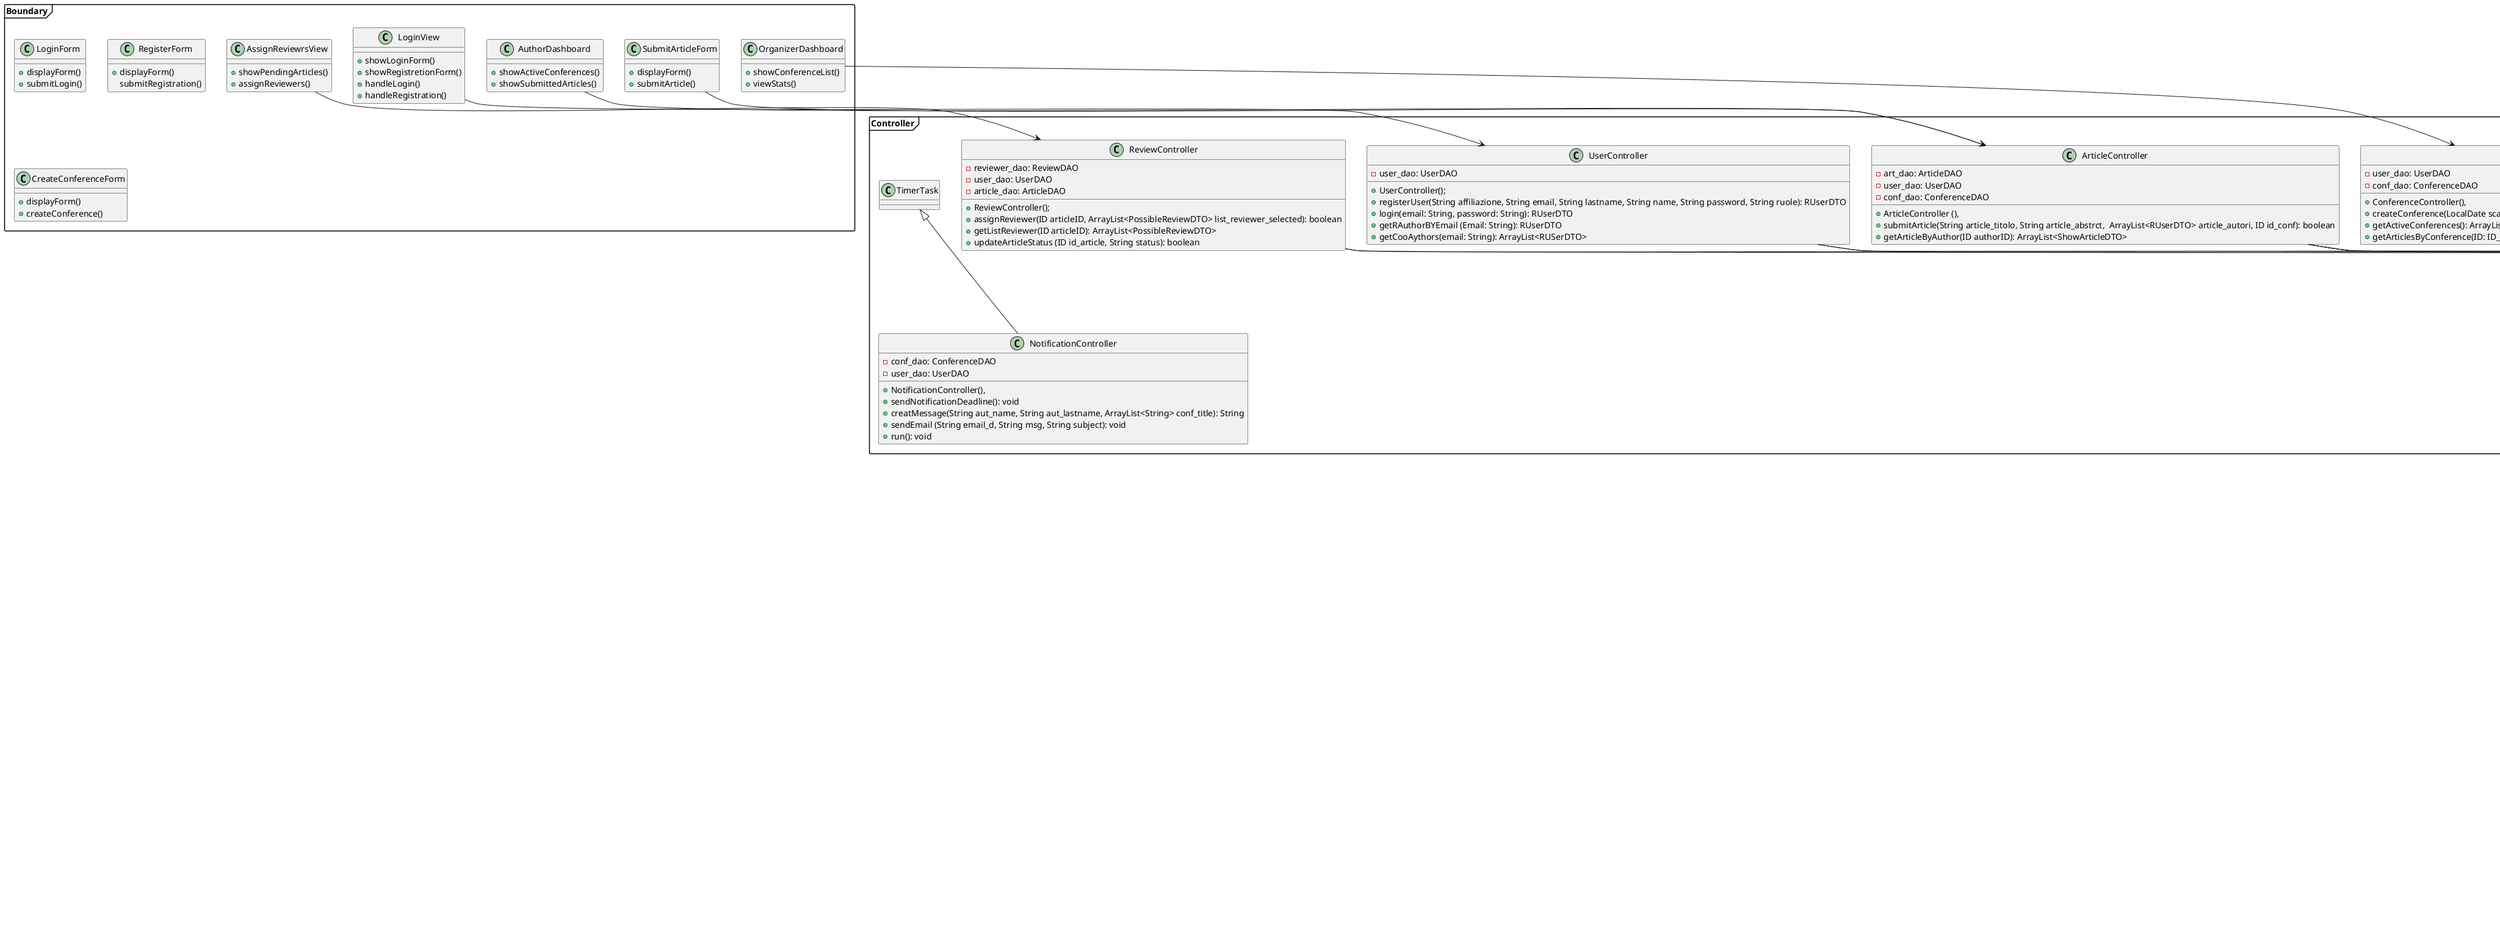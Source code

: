 @startuml
skinparam packageStyle frame

package DataBase {
  class UserDAO {
    + getUserRoleByID(userId: String): String		
    + getUserByID(userId: String): User
    + isUserPresentByID(userId: String): boolean
    + isUserPresentByEmail(email: String): boolean
    + getUserIdByEmail(email: String): int
    + getAllAuthors(): List<User>
    + saveUser(user: User): void
  }
  
  class ConferenceDAO {
    + getConferenceByID(id: ID): Conference
    + isConferencePresentByID(id: ID): boolean
    + getAllConferences(): ArrayList<Conference>
    + getActiveConferences(): ArrayList<Conference>
    + saveConference(conf: Conference): void
    + getArticlesByConference(conf_id: ID): ArrayList<Article>
  }
  
  class ArticleDAO {
    + saveArticle(art: Article): void
    + getArticlesByAuthor(id_aut: ID): ArrayList<Article>
    + getArticleByID(id: ID): Article
    + isArticlePresentByID(id: ID): boolean
    + updateTitle(artid: ID, newTitle: String): void
    + updateAbstract(artid: ID, newAbstract: String): void
  }
  
  class ReviewDAO {
    + hasConflictOfInterest(idArt: ID, idUser: ID): boolean
    + assignReviewer(idArt: ID, idUser: ID): void
    + getReviewersForArticle(idArt: ID): ArrayList<String>
    + updateArticleStatus(id: ID, status: String): void
  }

  class DBManager {
    + getConnectio(): ODBConnection
  }

  UserDAO --> DBManager
  ConferenceDAO --> DBManager
  ArticleDAO --> DBManager
  ReviewDAO --> DBManager
}

package Entity {

  abstract class User {
    - id: int
    - name: String
    - lastName: String
    - email: String
    - Affiliazione: String
    # User(aff: String, email: String, lastName: String, name: String, password: String, id: ID);
    # User(aff: String, email: String, lastName: String, name: String, password: String);
    # User(u: User)
    + getId(): ID
    + getName(): String
    + getLastName(): String
    + getAffiliazione(): String
    + getEmail(): String
    + getPassword(): String
    + {abstract} getRole(): String 
    + setAffiliazione(aff: String): void
    + setEmail(email: String): void
  }

  class Author {
    - final role: String
    + Author(aff: String, email: String, lastName: String, name: String, password: String, id: String)
    + Author(a: Author)		
    + getRole(): String
  }

  class Organizer {
    - final role: String
    + Organizer(aff: String, email: String, lastName: String, name: String, password: String, id: String)
    + Organizer(o: Organizer)
    + getRole(): String
  }

  class Article {
    - title: String
    - abstr: String
    - authors: ArrayList<Author>
    + Articolo(id: ID, abstr: String, autori: ArrayList<Author>, titolo: String)
    + Articolo(a: Articolo)
    + getAuthors(): ArrayList<Author>
    + getAbstract: String
    + getTitle: String
    + getId: ID
  }
  
  class Conference {
    - title: String
    - description: String
    - deadline: Date
    - articles: ArrayList<Article>
    + Conference(deadline: Date, title: String, description: String, id: ID, organizer: ID);
    + Conference(conf: Conference)
    + getTitle(): String
    + getDescription(): String
    + getDeadline(): Date
    + getArticles(): ArrayList<Article>
    + getId: ID
    + getOrganizer: String
    + nearDeadline: boolean
  }

  User <|-- Author
  User <|-- Organizer
  Conference o-- Article
}

package Controller {

  class UserController {
    - user_dao: UserDAO
    + UserController();
    + registerUser(String affiliazione, String email, String lastname, String name, String password, String ruole): RUserDTO
    + login(email: String, password: String): RUserDTO
    + getRAuthorBYEmail (Email: String): RUserDTO
    + getCooAythors(email: String): ArrayList<RUSerDTO>
  }

  class ConferenceController {
    - user_dao: UserDAO
    - conf_dao: ConferenceDAO
    + ConferenceController(),
    + createConference(LocalDate scadenza, String title, String descr, ID id, RUserDTO org): boolean
    + getActiveConferences(): ArrayList<ShowActiveConferenceDTO>
    + getArticlesByConference(ID: ID_conference): ArrayList<ShowArticleDTO>
  }
  
  class ArticleController {
    - art_dao: ArticleDAO
    - user_dao: UserDAO
    - conf_dao: ConferenceDAO
    + ArticleController (),
    + submitArticle(String article_titolo, String article_abstrct,  ArrayList<RUserDTO> article_autori, ID id_conf): boolean
    + getArticleByAuthor(ID authorID): ArrayList<ShowArticleDTO>
  }

  class ReviewController {
    - reviewer_dao: ReviewDAO
    - user_dao: UserDAO
    - article_dao: ArticleDAO
    + ReviewController();
    + assignReviewer(ID articleID, ArrayList<PossibleReviewDTO> list_reviewer_selected): boolean
    + getListReviewer(ID articleID): ArrayList<PossibleReviewDTO>
    + updateArticleStatus (ID id_article, String status): boolean
  }

  class NotificationController {
    - conf_dao: ConferenceDAO
    - user_dao: UserDAO
    + NotificationController(),
    + sendNotificationDeadline(): void
    + creatMessage(String aut_name, String aut_lastname, ArrayList<String> conf_title): String
    + sendEmail (String email_d, String msg, String subject): void
    + run(): void
  }

TimerTask <|-- NotificationController

}

package Boundary {
  class LoginView {
    + showLoginForm()
    + showRegistretionForm()
    + handleLogin()
    + handleRegistration()
  }
  class LoginForm{
    +displayForm()
    +submitLogin()
  }
  class RegisterForm{
    +displayForm()
    submitRegistration()
  }
  
  class AuthorDashboard {
    + showActiveConferences()
    + showSubmittedArticles()
  }
  
  class SubmitArticleForm {
    + displayForm()
    + submitArticle()
  }
  
  class OrganizerDashboard {
    + showConferenceList()
    + viewStats()
  }
  
  class CreateConferenceForm {
    + displayForm()
    + createConference()
  }
  
  class AssignReviewrsView {
    + showPendingArticles()
    + assignReviewers()
  }
  
}

package DTO{

    class PossibleReviewDTO {
        - id: ID 
        - name: String
        - lastname: String
        - affiliazione: String
        + PossibleReviewDTO(id: ID, name: String, lastname: String, affiliazione: String),
        + PossibleReviewDTO(autore: Author),
        + getId(): ID
        + getName(): String
        + getLastname(): String
        + getAffiliation(): String
    }

    class RUserDTO {
        - name: String
        - lastname: String
        - email: String
        - affiliazione: String
        - ruolo: String
        - id: ID
        + RUserDTO(name: String, lastname: String, email: String, affiliazione: String, ruolo: String, id: ID),
        + RUserDTO(user User),
        + RUserDTO(Ruser RUserDTO),
        + getName(): String
        + getLastname(): String
        + getEmail(): String
        + getAffiliation(): String
        + getRole(): String
        + getId(): ID
    }

    class ShowActiveConferenceDTO {
        - id: ID 
        - titolo: String
        - scadenza: Date
        - descrizione: String
        + ShowActiveConferenceDTO(id: ID ,titolo: String ,scadenza: Date, decrizione: String),
        + ShowActiveConferenceDTO(active_conference: ShowActiveConferenceDTO),
        + ShowActiveConferenceDTO(conference: Conference),
        + getId(): ID
        + getTitle(): String
        + getDeadline(): Date
        + getDescription(): String
    }

    class ShowArticleDTO {
        - id: ID 
        - titolo: String
        - abstr: String
        - autori: ArrayList<RUserDTO>
        + ShowArticleDTO(id: ID,titolo: String, abstr: String, autori: ArrayList<RUserDTO>),
        + ShowArticleDTO(article: Article),
        + ShowArticleDTO(article_dto: ShowArticleDTO),
        + getId(): ID
        + getTitle(): String
        + getAbstr(): String
        + getAuthors(): ArrayList<RUserDTO>
    }

}

UserDAO --> User
ArticleDAO --> Article
ConferenceDAO --> Conference
LoginView --> UserController
AuthorDashboard --> ArticleController
SubmitArticleForm --> ArticleController
OrganizerDashboard --> ConferenceController
AssignReviewrsView --> ReviewController
UserController --> UserDAO
ArticleController --> ArticleDAO
ConferenceController --> ConferenceDAO
ReviewController --> ReviewDAO
UserController --> RUserDTO
ConferenceController --> RUserDTO
ConferenceController --> ShowActiveConferenceDTO
ConferenceController --> ShowArticleDTO
ArticleController --> RUserDTO
ArticleController --> ShowArticleDTO
ReviewController --> PossibleReviewDTO
@enduml
